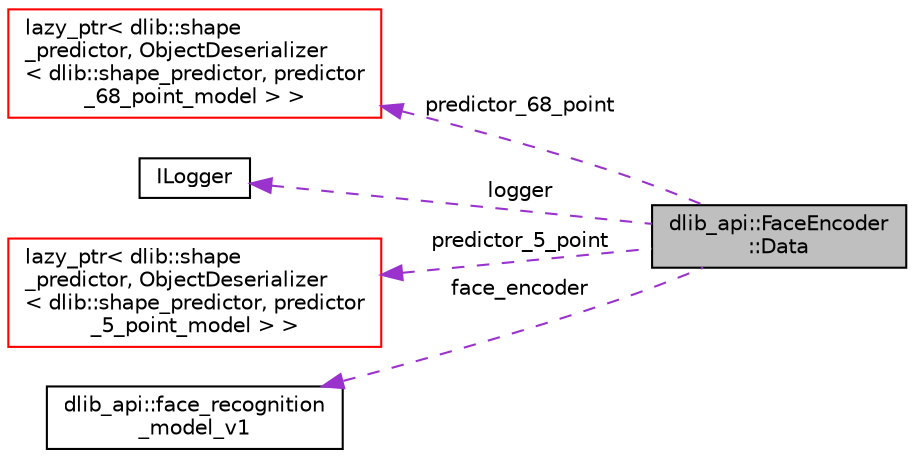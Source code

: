digraph "dlib_api::FaceEncoder::Data"
{
 // LATEX_PDF_SIZE
  edge [fontname="Helvetica",fontsize="10",labelfontname="Helvetica",labelfontsize="10"];
  node [fontname="Helvetica",fontsize="10",shape=record];
  rankdir="LR";
  Node1 [label="dlib_api::FaceEncoder\l::Data",height=0.2,width=0.4,color="black", fillcolor="grey75", style="filled", fontcolor="black",tooltip=" "];
  Node2 -> Node1 [dir="back",color="darkorchid3",fontsize="10",style="dashed",label=" predictor_68_point" ,fontname="Helvetica"];
  Node2 [label="lazy_ptr\< dlib::shape\l_predictor, ObjectDeserializer\l\< dlib::shape_predictor, predictor\l_68_point_model \> \>",height=0.2,width=0.4,color="red", fillcolor="white", style="filled",URL="$classlazy__ptr.html",tooltip=" "];
  Node4 -> Node1 [dir="back",color="darkorchid3",fontsize="10",style="dashed",label=" logger" ,fontname="Helvetica"];
  Node4 [label="ILogger",height=0.2,width=0.4,color="black", fillcolor="white", style="filled",URL="$struct_i_logger.html",tooltip=" "];
  Node5 -> Node1 [dir="back",color="darkorchid3",fontsize="10",style="dashed",label=" predictor_5_point" ,fontname="Helvetica"];
  Node5 [label="lazy_ptr\< dlib::shape\l_predictor, ObjectDeserializer\l\< dlib::shape_predictor, predictor\l_5_point_model \> \>",height=0.2,width=0.4,color="red", fillcolor="white", style="filled",URL="$classlazy__ptr.html",tooltip=" "];
  Node7 -> Node1 [dir="back",color="darkorchid3",fontsize="10",style="dashed",label=" face_encoder" ,fontname="Helvetica"];
  Node7 [label="dlib_api::face_recognition\l_model_v1",height=0.2,width=0.4,color="black", fillcolor="white", style="filled",URL="$classdlib__api_1_1face__recognition__model__v1.html",tooltip="tool for face recognition based on: https://github.com/davisking/dlib/blob/f7f6f6761817f2e6e5cf10ae42..."];
}
